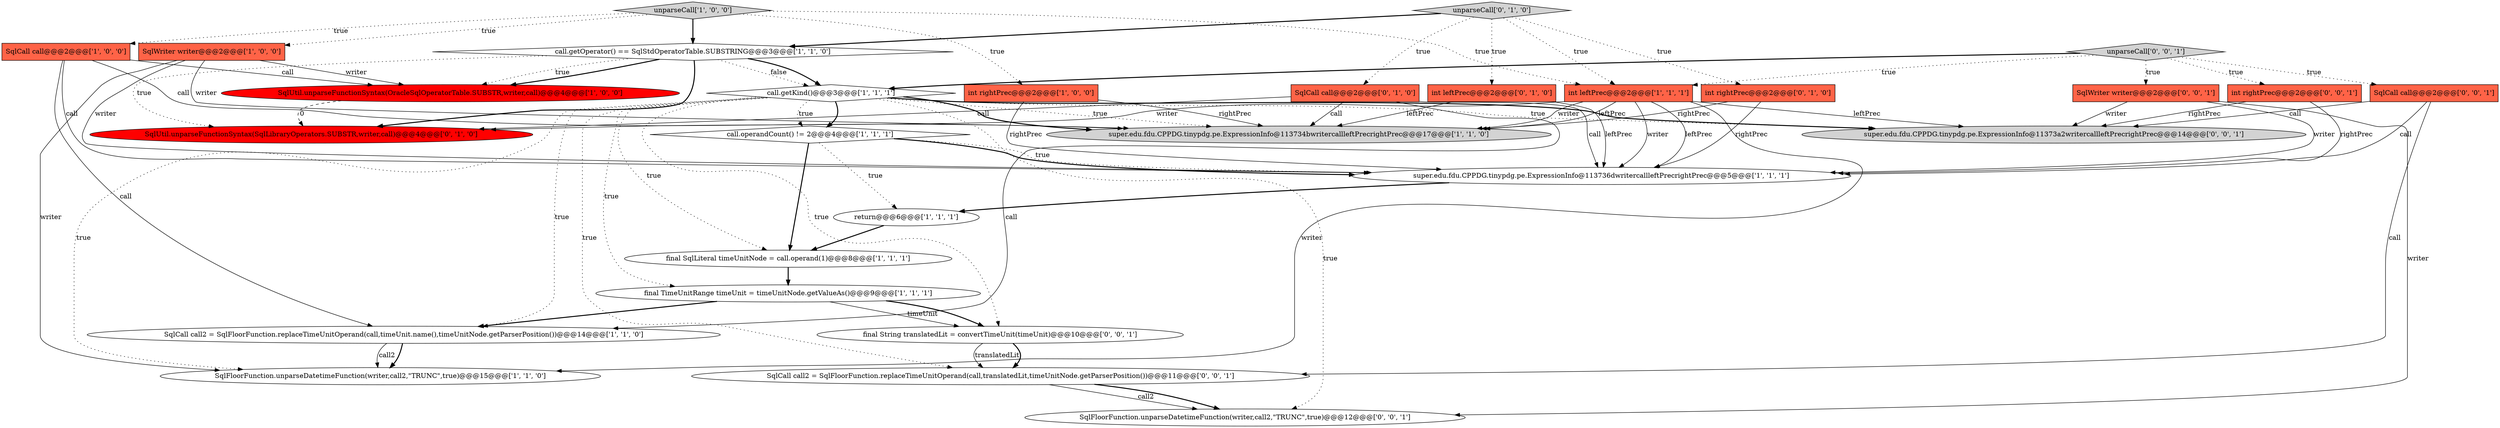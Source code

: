 digraph {
12 [style = filled, label = "int leftPrec@@@2@@@['1', '1', '1']", fillcolor = tomato, shape = box image = "AAA0AAABBB1BBB"];
2 [style = filled, label = "super.edu.fdu.CPPDG.tinypdg.pe.ExpressionInfo@113734bwritercallleftPrecrightPrec@@@17@@@['1', '1', '0']", fillcolor = lightgray, shape = ellipse image = "AAA0AAABBB1BBB"];
23 [style = filled, label = "super.edu.fdu.CPPDG.tinypdg.pe.ExpressionInfo@11373a2writercallleftPrecrightPrec@@@14@@@['0', '0', '1']", fillcolor = lightgray, shape = ellipse image = "AAA0AAABBB3BBB"];
25 [style = filled, label = "int rightPrec@@@2@@@['0', '0', '1']", fillcolor = tomato, shape = box image = "AAA0AAABBB3BBB"];
11 [style = filled, label = "final SqlLiteral timeUnitNode = call.operand(1)@@@8@@@['1', '1', '1']", fillcolor = white, shape = ellipse image = "AAA0AAABBB1BBB"];
8 [style = filled, label = "final TimeUnitRange timeUnit = timeUnitNode.getValueAs()@@@9@@@['1', '1', '1']", fillcolor = white, shape = ellipse image = "AAA0AAABBB1BBB"];
18 [style = filled, label = "unparseCall['0', '1', '0']", fillcolor = lightgray, shape = diamond image = "AAA0AAABBB2BBB"];
6 [style = filled, label = "SqlFloorFunction.unparseDatetimeFunction(writer,call2,\"TRUNC\",true)@@@15@@@['1', '1', '0']", fillcolor = white, shape = ellipse image = "AAA0AAABBB1BBB"];
13 [style = filled, label = "call.getOperator() == SqlStdOperatorTable.SUBSTRING@@@3@@@['1', '1', '0']", fillcolor = white, shape = diamond image = "AAA0AAABBB1BBB"];
21 [style = filled, label = "final String translatedLit = convertTimeUnit(timeUnit)@@@10@@@['0', '0', '1']", fillcolor = white, shape = ellipse image = "AAA0AAABBB3BBB"];
17 [style = filled, label = "SqlUtil.unparseFunctionSyntax(SqlLibraryOperators.SUBSTR,writer,call)@@@4@@@['0', '1', '0']", fillcolor = red, shape = ellipse image = "AAA1AAABBB2BBB"];
27 [style = filled, label = "SqlWriter writer@@@2@@@['0', '0', '1']", fillcolor = tomato, shape = box image = "AAA0AAABBB3BBB"];
0 [style = filled, label = "unparseCall['1', '0', '0']", fillcolor = lightgray, shape = diamond image = "AAA0AAABBB1BBB"];
5 [style = filled, label = "SqlCall call2 = SqlFloorFunction.replaceTimeUnitOperand(call,timeUnit.name(),timeUnitNode.getParserPosition())@@@14@@@['1', '1', '0']", fillcolor = white, shape = ellipse image = "AAA0AAABBB1BBB"];
16 [style = filled, label = "SqlCall call@@@2@@@['0', '1', '0']", fillcolor = tomato, shape = box image = "AAA0AAABBB2BBB"];
7 [style = filled, label = "SqlCall call@@@2@@@['1', '0', '0']", fillcolor = tomato, shape = box image = "AAA0AAABBB1BBB"];
20 [style = filled, label = "int rightPrec@@@2@@@['0', '1', '0']", fillcolor = tomato, shape = box image = "AAA0AAABBB2BBB"];
14 [style = filled, label = "SqlUtil.unparseFunctionSyntax(OracleSqlOperatorTable.SUBSTR,writer,call)@@@4@@@['1', '0', '0']", fillcolor = red, shape = ellipse image = "AAA1AAABBB1BBB"];
15 [style = filled, label = "super.edu.fdu.CPPDG.tinypdg.pe.ExpressionInfo@113736dwritercallleftPrecrightPrec@@@5@@@['1', '1', '1']", fillcolor = white, shape = ellipse image = "AAA0AAABBB1BBB"];
9 [style = filled, label = "call.getKind()@@@3@@@['1', '1', '1']", fillcolor = white, shape = diamond image = "AAA0AAABBB1BBB"];
19 [style = filled, label = "int leftPrec@@@2@@@['0', '1', '0']", fillcolor = tomato, shape = box image = "AAA0AAABBB2BBB"];
24 [style = filled, label = "unparseCall['0', '0', '1']", fillcolor = lightgray, shape = diamond image = "AAA0AAABBB3BBB"];
4 [style = filled, label = "return@@@6@@@['1', '1', '1']", fillcolor = white, shape = ellipse image = "AAA0AAABBB1BBB"];
26 [style = filled, label = "SqlFloorFunction.unparseDatetimeFunction(writer,call2,\"TRUNC\",true)@@@12@@@['0', '0', '1']", fillcolor = white, shape = ellipse image = "AAA0AAABBB3BBB"];
28 [style = filled, label = "SqlCall call2 = SqlFloorFunction.replaceTimeUnitOperand(call,translatedLit,timeUnitNode.getParserPosition())@@@11@@@['0', '0', '1']", fillcolor = white, shape = ellipse image = "AAA0AAABBB3BBB"];
22 [style = filled, label = "SqlCall call@@@2@@@['0', '0', '1']", fillcolor = tomato, shape = box image = "AAA0AAABBB3BBB"];
3 [style = filled, label = "call.operandCount() != 2@@@4@@@['1', '1', '1']", fillcolor = white, shape = diamond image = "AAA0AAABBB1BBB"];
10 [style = filled, label = "int rightPrec@@@2@@@['1', '0', '0']", fillcolor = tomato, shape = box image = "AAA0AAABBB1BBB"];
1 [style = filled, label = "SqlWriter writer@@@2@@@['1', '0', '0']", fillcolor = tomato, shape = box image = "AAA0AAABBB1BBB"];
12->2 [style = solid, label="leftPrec"];
12->15 [style = solid, label="leftPrec"];
0->12 [style = dotted, label="true"];
13->17 [style = dotted, label="true"];
10->15 [style = solid, label="rightPrec"];
9->26 [style = dotted, label="true"];
24->12 [style = dotted, label="true"];
1->2 [style = solid, label="writer"];
20->2 [style = solid, label="rightPrec"];
0->13 [style = bold, label=""];
27->26 [style = solid, label="writer"];
0->10 [style = dotted, label="true"];
18->16 [style = dotted, label="true"];
12->2 [style = solid, label="writer"];
24->25 [style = dotted, label="true"];
9->2 [style = bold, label=""];
12->23 [style = solid, label="leftPrec"];
16->2 [style = solid, label="call"];
9->11 [style = dotted, label="true"];
21->28 [style = solid, label="translatedLit"];
18->19 [style = dotted, label="true"];
16->17 [style = solid, label="call"];
3->11 [style = bold, label=""];
3->4 [style = dotted, label="true"];
7->15 [style = solid, label="call"];
10->2 [style = solid, label="rightPrec"];
1->6 [style = solid, label="writer"];
27->15 [style = solid, label="writer"];
28->26 [style = solid, label="call2"];
3->15 [style = bold, label=""];
28->26 [style = bold, label=""];
18->20 [style = dotted, label="true"];
9->21 [style = dotted, label="true"];
24->27 [style = dotted, label="true"];
8->21 [style = solid, label="timeUnit"];
19->2 [style = solid, label="leftPrec"];
9->6 [style = dotted, label="true"];
25->23 [style = solid, label="rightPrec"];
12->17 [style = solid, label="writer"];
21->28 [style = bold, label=""];
9->8 [style = dotted, label="true"];
19->15 [style = solid, label="leftPrec"];
9->23 [style = bold, label=""];
9->28 [style = dotted, label="true"];
13->9 [style = dotted, label="false"];
13->17 [style = bold, label=""];
9->5 [style = dotted, label="true"];
7->5 [style = solid, label="call"];
18->12 [style = dotted, label="true"];
5->6 [style = bold, label=""];
8->5 [style = bold, label=""];
22->15 [style = solid, label="call"];
9->23 [style = dotted, label="true"];
20->15 [style = solid, label="rightPrec"];
9->2 [style = dotted, label="true"];
24->22 [style = dotted, label="true"];
3->15 [style = dotted, label="true"];
22->23 [style = solid, label="call"];
16->5 [style = solid, label="call"];
15->4 [style = bold, label=""];
7->2 [style = solid, label="call"];
16->15 [style = solid, label="call"];
18->13 [style = bold, label=""];
8->21 [style = bold, label=""];
9->3 [style = bold, label=""];
11->8 [style = bold, label=""];
14->17 [style = dashed, label="0"];
12->15 [style = solid, label="writer"];
1->14 [style = solid, label="writer"];
5->6 [style = solid, label="call2"];
22->28 [style = solid, label="call"];
25->15 [style = solid, label="rightPrec"];
13->9 [style = bold, label=""];
4->11 [style = bold, label=""];
27->23 [style = solid, label="writer"];
13->14 [style = dotted, label="true"];
13->14 [style = bold, label=""];
12->6 [style = solid, label="writer"];
9->3 [style = dotted, label="true"];
1->15 [style = solid, label="writer"];
24->9 [style = bold, label=""];
0->7 [style = dotted, label="true"];
0->1 [style = dotted, label="true"];
7->14 [style = solid, label="call"];
}
